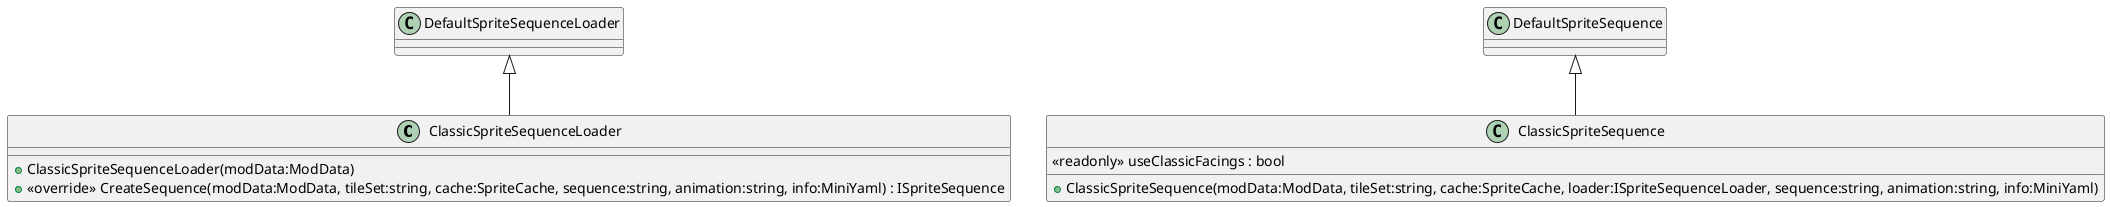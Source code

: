 @startuml
class ClassicSpriteSequenceLoader {
    + ClassicSpriteSequenceLoader(modData:ModData)
    + <<override>> CreateSequence(modData:ModData, tileSet:string, cache:SpriteCache, sequence:string, animation:string, info:MiniYaml) : ISpriteSequence
}
class ClassicSpriteSequence {
    <<readonly>> useClassicFacings : bool
    + ClassicSpriteSequence(modData:ModData, tileSet:string, cache:SpriteCache, loader:ISpriteSequenceLoader, sequence:string, animation:string, info:MiniYaml)
}
DefaultSpriteSequenceLoader <|-- ClassicSpriteSequenceLoader
DefaultSpriteSequence <|-- ClassicSpriteSequence
@enduml
